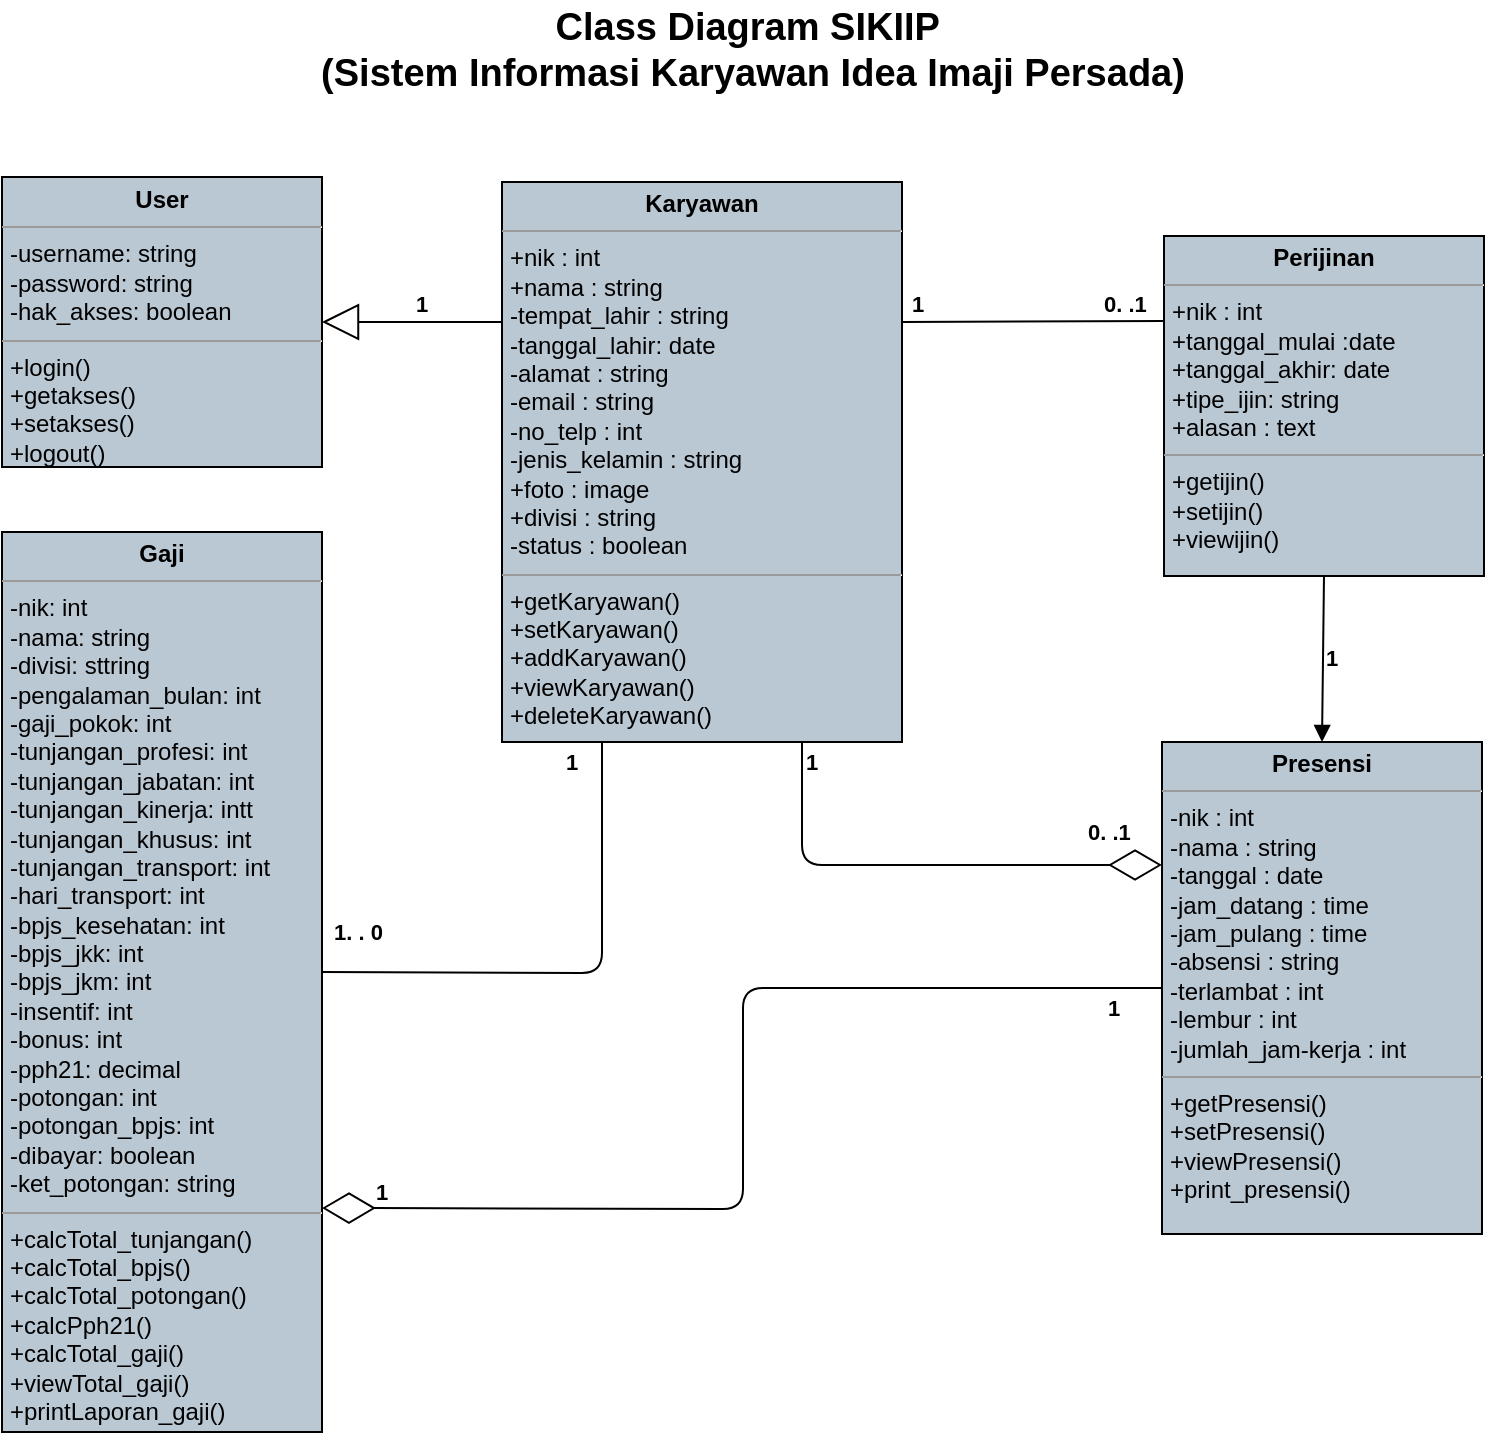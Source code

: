 <mxfile version="11.0.0" type="device"><diagram id="tm3Za5m7NFPv4AHYP85B" name="Page-1"><mxGraphModel dx="1021" dy="512" grid="1" gridSize="10" guides="1" tooltips="1" connect="1" arrows="1" fold="1" page="1" pageScale="1" pageWidth="827" pageHeight="1169" math="0" shadow="0"><root><mxCell id="0"/><mxCell id="1" parent="0"/><mxCell id="tMdqx5lWuQFVVXGOnB0Q-1" value="&lt;p style=&quot;margin: 0px ; margin-top: 4px ; text-align: center&quot;&gt;&lt;b&gt;Karyawan&lt;/b&gt;&lt;/p&gt;&lt;hr size=&quot;1&quot;&gt;&lt;p style=&quot;margin: 0px ; margin-left: 4px&quot;&gt;+nik : int&amp;nbsp;&lt;br&gt;+nama : string&lt;br&gt;-tempat_lahir : string&lt;br&gt;-tanggal_lahir: date&lt;br&gt;-alamat : string&lt;br&gt;-email : string&lt;br&gt;-no_telp : int&lt;br&gt;-jenis_kelamin : string&lt;br&gt;+foto : image&lt;br&gt;+divisi : string&lt;br&gt;-status : boolean&lt;/p&gt;&lt;hr size=&quot;1&quot;&gt;&lt;p style=&quot;margin: 0px ; margin-left: 4px&quot;&gt;+getKaryawan()&lt;br&gt;+setKaryawan()&lt;br&gt;+addKaryawan()&lt;br&gt;+viewKaryawan()&lt;span&gt;&lt;br&gt;+deleteKaryawan()&amp;nbsp;&lt;/span&gt;&lt;/p&gt;" style="verticalAlign=top;align=left;overflow=fill;fontSize=12;fontFamily=Helvetica;html=1;fillColor=#bac8d3;strokeColor=#000000;" parent="1" vertex="1"><mxGeometry x="270" y="119" width="200" height="280" as="geometry"/></mxCell><mxCell id="tMdqx5lWuQFVVXGOnB0Q-6" value="&lt;p style=&quot;margin: 0px ; margin-top: 4px ; text-align: center&quot;&gt;&lt;b&gt;Presensi&lt;/b&gt;&lt;/p&gt;&lt;hr size=&quot;1&quot;&gt;&lt;p style=&quot;margin: 0px ; margin-left: 4px&quot;&gt;-nik : int&lt;br style=&quot;padding: 0px ; margin: 0px&quot;&gt;-nama : string&amp;nbsp;&lt;br style=&quot;padding: 0px ; margin: 0px&quot;&gt;-tanggal : date&lt;br style=&quot;padding: 0px ; margin: 0px&quot;&gt;-jam_datang : time&lt;br style=&quot;padding: 0px ; margin: 0px&quot;&gt;-jam_pulang : time&lt;br style=&quot;padding: 0px ; margin: 0px&quot;&gt;-absensi : string&lt;br style=&quot;padding: 0px ; margin: 0px&quot;&gt;-terlambat : int&lt;br style=&quot;padding: 0px ; margin: 0px&quot;&gt;-lembur : int&lt;br style=&quot;padding: 0px ; margin: 0px&quot;&gt;-jumlah_jam-kerja : int&lt;br&gt;&lt;/p&gt;&lt;hr size=&quot;1&quot;&gt;&lt;p style=&quot;margin: 0px ; margin-left: 4px&quot;&gt;+getPresensi()&lt;br&gt;+setPresensi()&lt;br&gt;+viewPresensi()&lt;br&gt;+print_presensi()&lt;/p&gt;" style="verticalAlign=top;align=left;overflow=fill;fontSize=12;fontFamily=Helvetica;html=1;fillColor=#bac8d3;strokeColor=#000000;" parent="1" vertex="1"><mxGeometry x="600" y="399" width="160" height="246" as="geometry"/></mxCell><mxCell id="tMdqx5lWuQFVVXGOnB0Q-7" value="" style="endArrow=diamondThin;endFill=0;endSize=24;html=1;exitX=0.75;exitY=1;exitDx=0;exitDy=0;edgeStyle=orthogonalEdgeStyle;entryX=0;entryY=0.25;entryDx=0;entryDy=0;fillColor=#bac8d3;strokeColor=#000000;" parent="1" source="tMdqx5lWuQFVVXGOnB0Q-1" target="tMdqx5lWuQFVVXGOnB0Q-6" edge="1"><mxGeometry width="160" relative="1" as="geometry"><mxPoint x="170" y="437" as="sourcePoint"/><mxPoint x="250" y="584" as="targetPoint"/></mxGeometry></mxCell><mxCell id="tMdqx5lWuQFVVXGOnB0Q-9" value="&lt;span style=&quot;font-size: 11px&quot;&gt;&lt;b&gt;1&lt;/b&gt;&lt;/span&gt;" style="text;html=1;resizable=0;points=[];autosize=1;align=left;verticalAlign=top;spacingTop=-4;fillColor=none;" parent="1" vertex="1"><mxGeometry x="420" y="399" width="20" height="20" as="geometry"/></mxCell><mxCell id="tMdqx5lWuQFVVXGOnB0Q-10" value="&lt;font style=&quot;font-size: 11px&quot;&gt;&lt;b&gt;0. .1&lt;/b&gt;&lt;/font&gt;" style="text;html=1;resizable=0;points=[];autosize=1;align=left;verticalAlign=top;spacingTop=-4;fillColor=none;" parent="1" vertex="1"><mxGeometry x="561" y="434" width="40" height="20" as="geometry"/></mxCell><mxCell id="tMdqx5lWuQFVVXGOnB0Q-15" value="&lt;p style=&quot;margin: 0px ; margin-top: 4px ; text-align: center&quot;&gt;&lt;b&gt;Perijinan&lt;/b&gt;&lt;/p&gt;&lt;hr size=&quot;1&quot;&gt;&lt;p style=&quot;margin: 0px ; margin-left: 4px&quot;&gt;+nik : int&lt;br style=&quot;padding: 0px ; margin: 0px&quot;&gt;+tanggal_mulai :date&lt;br style=&quot;padding: 0px ; margin: 0px&quot;&gt;+tanggal_akhir: date&lt;br style=&quot;padding: 0px ; margin: 0px&quot;&gt;+tipe_ijin: string&lt;br style=&quot;padding: 0px ; margin: 0px&quot;&gt;+alasan : text&lt;br&gt;&lt;/p&gt;&lt;hr size=&quot;1&quot;&gt;&lt;p style=&quot;margin: 0px ; margin-left: 4px&quot;&gt;+getijin()&lt;br&gt;+setijin()&lt;br&gt;+viewijin()&lt;/p&gt;" style="verticalAlign=top;align=left;overflow=fill;fontSize=12;fontFamily=Helvetica;html=1;fillColor=#bac8d3;strokeColor=#000000;" parent="1" vertex="1"><mxGeometry x="601" y="146" width="160" height="170" as="geometry"/></mxCell><mxCell id="tMdqx5lWuQFVVXGOnB0Q-16" value="" style="endArrow=none;html=1;entryX=0;entryY=0.25;entryDx=0;entryDy=0;fillColor=#bac8d3;strokeColor=#000000;exitX=1;exitY=0.25;exitDx=0;exitDy=0;" parent="1" target="tMdqx5lWuQFVVXGOnB0Q-15" edge="1" source="tMdqx5lWuQFVVXGOnB0Q-1"><mxGeometry relative="1" as="geometry"><mxPoint x="460" y="188" as="sourcePoint"/><mxPoint x="600" y="166" as="targetPoint"/></mxGeometry></mxCell><mxCell id="tMdqx5lWuQFVVXGOnB0Q-19" value="&lt;span style=&quot;font-size: 11px&quot;&gt;&lt;b&gt;1&lt;/b&gt;&lt;/span&gt;" style="text;html=1;resizable=0;points=[];autosize=1;align=left;verticalAlign=top;spacingTop=-4;fillColor=none;" parent="1" vertex="1"><mxGeometry x="473" y="170" width="20" height="20" as="geometry"/></mxCell><mxCell id="tMdqx5lWuQFVVXGOnB0Q-22" value="&lt;p style=&quot;margin: 0px ; margin-top: 4px ; text-align: center&quot;&gt;&lt;b&gt;User&lt;/b&gt;&lt;/p&gt;&lt;hr size=&quot;1&quot;&gt;&lt;p style=&quot;margin: 0px ; margin-left: 4px&quot;&gt;-username: string&lt;br style=&quot;padding: 0px ; margin: 0px&quot;&gt;-password: string&lt;br style=&quot;padding: 0px ; margin: 0px&quot;&gt;-hak_akses: boolean&lt;br&gt;&lt;/p&gt;&lt;hr size=&quot;1&quot;&gt;&lt;p style=&quot;margin: 0px ; margin-left: 4px&quot;&gt;+login()&lt;br&gt;+getakses()&lt;br&gt;+setakses()&lt;br&gt;+logout()&lt;/p&gt;" style="verticalAlign=top;align=left;overflow=fill;fontSize=12;fontFamily=Helvetica;html=1;fillColor=#bac8d3;strokeColor=#000000;" parent="1" vertex="1"><mxGeometry x="20" y="116.5" width="160" height="145" as="geometry"/></mxCell><mxCell id="tMdqx5lWuQFVVXGOnB0Q-24" value="&lt;span style=&quot;font-size: 11px&quot;&gt;&lt;b&gt;1&lt;/b&gt;&lt;/span&gt;" style="text;html=1;resizable=0;points=[];autosize=1;align=left;verticalAlign=top;spacingTop=-4;fillColor=none;" parent="1" vertex="1"><mxGeometry x="225" y="170" width="20" height="20" as="geometry"/></mxCell><mxCell id="tMdqx5lWuQFVVXGOnB0Q-26" value="" style="endArrow=block;endSize=16;endFill=0;html=1;entryX=1;entryY=0.5;entryDx=0;entryDy=0;exitX=0;exitY=0.25;exitDx=0;exitDy=0;fillColor=#bac8d3;strokeColor=#000000;" parent="1" source="tMdqx5lWuQFVVXGOnB0Q-1" target="tMdqx5lWuQFVVXGOnB0Q-22" edge="1"><mxGeometry width="160" relative="1" as="geometry"><mxPoint x="270" y="219" as="sourcePoint"/><mxPoint x="160" y="434" as="targetPoint"/></mxGeometry></mxCell><mxCell id="tMdqx5lWuQFVVXGOnB0Q-29" value="&lt;font style=&quot;font-size: 11px&quot;&gt;&lt;b&gt;0. .1&lt;/b&gt;&lt;/font&gt;" style="text;html=1;resizable=0;points=[];autosize=1;align=left;verticalAlign=top;spacingTop=-4;fillColor=none;" parent="1" vertex="1"><mxGeometry x="569" y="170" width="40" height="20" as="geometry"/></mxCell><mxCell id="tMdqx5lWuQFVVXGOnB0Q-32" value="" style="endArrow=block;endFill=1;html=1;align=left;verticalAlign=top;entryX=0.5;entryY=0;entryDx=0;entryDy=0;exitX=0.5;exitY=1;exitDx=0;exitDy=0;fillColor=#bac8d3;strokeColor=#000000;" parent="1" source="tMdqx5lWuQFVVXGOnB0Q-15" target="tMdqx5lWuQFVVXGOnB0Q-6" edge="1"><mxGeometry x="-1" relative="1" as="geometry"><mxPoint x="670" y="334" as="sourcePoint"/><mxPoint x="688" y="393" as="targetPoint"/></mxGeometry></mxCell><mxCell id="tMdqx5lWuQFVVXGOnB0Q-34" value="&lt;span style=&quot;font-size: 11px&quot;&gt;&lt;b&gt;1&lt;/b&gt;&lt;/span&gt;" style="text;html=1;resizable=0;points=[];autosize=1;align=left;verticalAlign=top;spacingTop=-4;fillColor=none;" parent="1" vertex="1"><mxGeometry x="680" y="347" width="20" height="20" as="geometry"/></mxCell><mxCell id="tMdqx5lWuQFVVXGOnB0Q-38" value="&lt;p style=&quot;margin: 0px ; margin-top: 4px ; text-align: center&quot;&gt;&lt;b&gt;Gaji&lt;/b&gt;&lt;/p&gt;&lt;hr size=&quot;1&quot;&gt;&lt;p style=&quot;margin: 0px ; margin-left: 4px&quot;&gt;-nik: int&lt;br&gt;-nama: string&lt;br&gt;-divisi: sttring&lt;br&gt;-pengalaman_bulan: int&lt;br&gt;-gaji_pokok: int&lt;br&gt;-tunjangan_profesi: int&lt;br&gt;-tunjangan_jabatan: int&lt;br&gt;-tunjangan_kinerja: intt&lt;br&gt;-tunjangan_khusus: int&lt;br&gt;-tunjangan_transport: int&lt;br&gt;-hari_transport: int&lt;br&gt;-bpjs_kesehatan: int&lt;br&gt;-bpjs_jkk: int&lt;br&gt;-bpjs_jkm: int&lt;br&gt;-insentif: int&lt;br&gt;-bonus: int&lt;br&gt;-pph21: decimal&lt;br&gt;-potongan: int&lt;br&gt;-potongan_bpjs: int&lt;br&gt;-dibayar: boolean&lt;br&gt;-ket_potongan: string&lt;/p&gt;&lt;hr size=&quot;1&quot;&gt;&lt;p style=&quot;margin: 0px ; margin-left: 4px&quot;&gt;+calcTotal_tunjangan()&lt;br&gt;+calcTotal_bpjs()&lt;/p&gt;&lt;p style=&quot;margin: 0px ; margin-left: 4px&quot;&gt;+calcTotal_potongan()&lt;br&gt;+calcPph21()&lt;br&gt;+calcTotal_gaji()&lt;br&gt;+viewTotal_gaji()&lt;br&gt;+printLaporan_gaji()&lt;/p&gt;" style="verticalAlign=top;align=left;overflow=fill;fontSize=12;fontFamily=Helvetica;html=1;fillColor=#bac8d3;strokeColor=#000000;" parent="1" vertex="1"><mxGeometry x="20" y="294" width="160" height="450" as="geometry"/></mxCell><mxCell id="tMdqx5lWuQFVVXGOnB0Q-39" value="" style="endArrow=diamondThin;endFill=0;endSize=24;html=1;edgeStyle=orthogonalEdgeStyle;exitX=0;exitY=0.5;exitDx=0;exitDy=0;fillColor=#bac8d3;strokeColor=#000000;" parent="1" source="tMdqx5lWuQFVVXGOnB0Q-6" edge="1"><mxGeometry width="160" relative="1" as="geometry"><mxPoint x="520" y="494" as="sourcePoint"/><mxPoint x="180" y="632" as="targetPoint"/></mxGeometry></mxCell><mxCell id="tMdqx5lWuQFVVXGOnB0Q-40" value="&lt;font style=&quot;font-size: 11px&quot;&gt;&lt;b&gt;1&lt;/b&gt;&lt;/font&gt;" style="text;html=1;resizable=0;points=[];autosize=1;align=left;verticalAlign=top;spacingTop=-4;fillColor=none;" parent="1" vertex="1"><mxGeometry x="205" y="614" width="20" height="20" as="geometry"/></mxCell><mxCell id="tMdqx5lWuQFVVXGOnB0Q-41" value="&lt;span style=&quot;font-size: 11px&quot;&gt;&lt;b&gt;1&lt;/b&gt;&lt;/span&gt;" style="text;html=1;resizable=0;points=[];autosize=1;align=left;verticalAlign=top;spacingTop=-4;fillColor=none;" parent="1" vertex="1"><mxGeometry x="571" y="522" width="20" height="20" as="geometry"/></mxCell><mxCell id="tMdqx5lWuQFVVXGOnB0Q-42" value="" style="endArrow=none;html=1;entryX=0.25;entryY=1;entryDx=0;entryDy=0;edgeStyle=orthogonalEdgeStyle;fillColor=#bac8d3;strokeColor=#000000;" parent="1" target="tMdqx5lWuQFVVXGOnB0Q-1" edge="1"><mxGeometry relative="1" as="geometry"><mxPoint x="180" y="514" as="sourcePoint"/><mxPoint x="610" y="198" as="targetPoint"/></mxGeometry></mxCell><mxCell id="tMdqx5lWuQFVVXGOnB0Q-43" value="&lt;font style=&quot;font-size: 11px&quot;&gt;&lt;b&gt;1. . 0&lt;/b&gt;&lt;/font&gt;" style="text;html=1;resizable=0;points=[];autosize=1;align=left;verticalAlign=top;spacingTop=-4;fillColor=none;" parent="1" vertex="1"><mxGeometry x="184" y="484" width="40" height="20" as="geometry"/></mxCell><mxCell id="tMdqx5lWuQFVVXGOnB0Q-44" value="&lt;span style=&quot;font-size: 11px&quot;&gt;&lt;b&gt;1&lt;/b&gt;&lt;/span&gt;" style="text;html=1;resizable=0;points=[];autosize=1;align=left;verticalAlign=top;spacingTop=-4;fillColor=none;" parent="1" vertex="1"><mxGeometry x="300" y="399" width="20" height="20" as="geometry"/></mxCell><mxCell id="J-B44McOeHLcx21o8bbM-2" value="&lt;b style=&quot;font-size: 19px&quot;&gt;Class Diagram SIKIIP&amp;nbsp;&lt;br&gt;(Sistem Informasi Karyawan Idea Imaji Persada)&lt;br&gt;&lt;/b&gt;" style="text;html=1;resizable=0;points=[];autosize=1;align=center;verticalAlign=top;spacingTop=-4;" vertex="1" parent="1"><mxGeometry x="170" y="28" width="450" height="30" as="geometry"/></mxCell></root></mxGraphModel></diagram></mxfile>